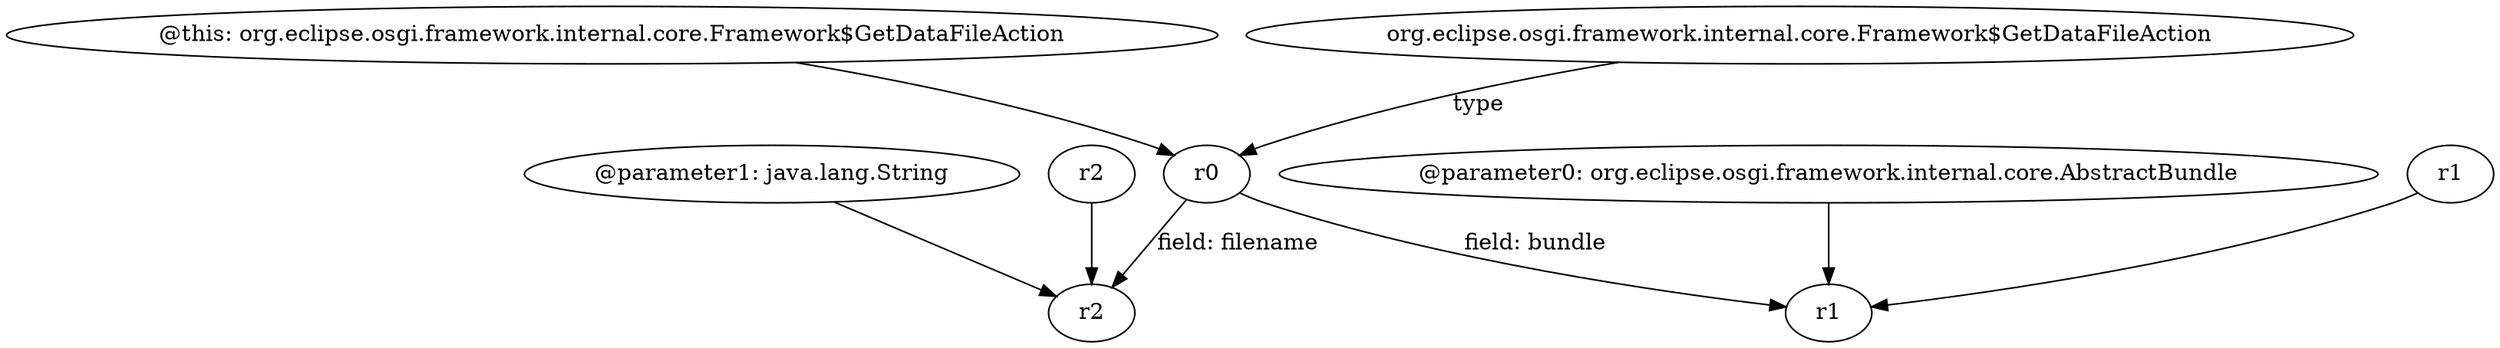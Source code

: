 digraph g {
0[label="@parameter0: org.eclipse.osgi.framework.internal.core.AbstractBundle"]
1[label="r1"]
0->1[label=""]
2[label="r0"]
2->1[label="field: bundle"]
3[label="r2"]
2->3[label="field: filename"]
4[label="@this: org.eclipse.osgi.framework.internal.core.Framework$GetDataFileAction"]
4->2[label=""]
5[label="@parameter1: java.lang.String"]
5->3[label=""]
6[label="r2"]
6->3[label=""]
7[label="r1"]
7->1[label=""]
8[label="org.eclipse.osgi.framework.internal.core.Framework$GetDataFileAction"]
8->2[label="type"]
}